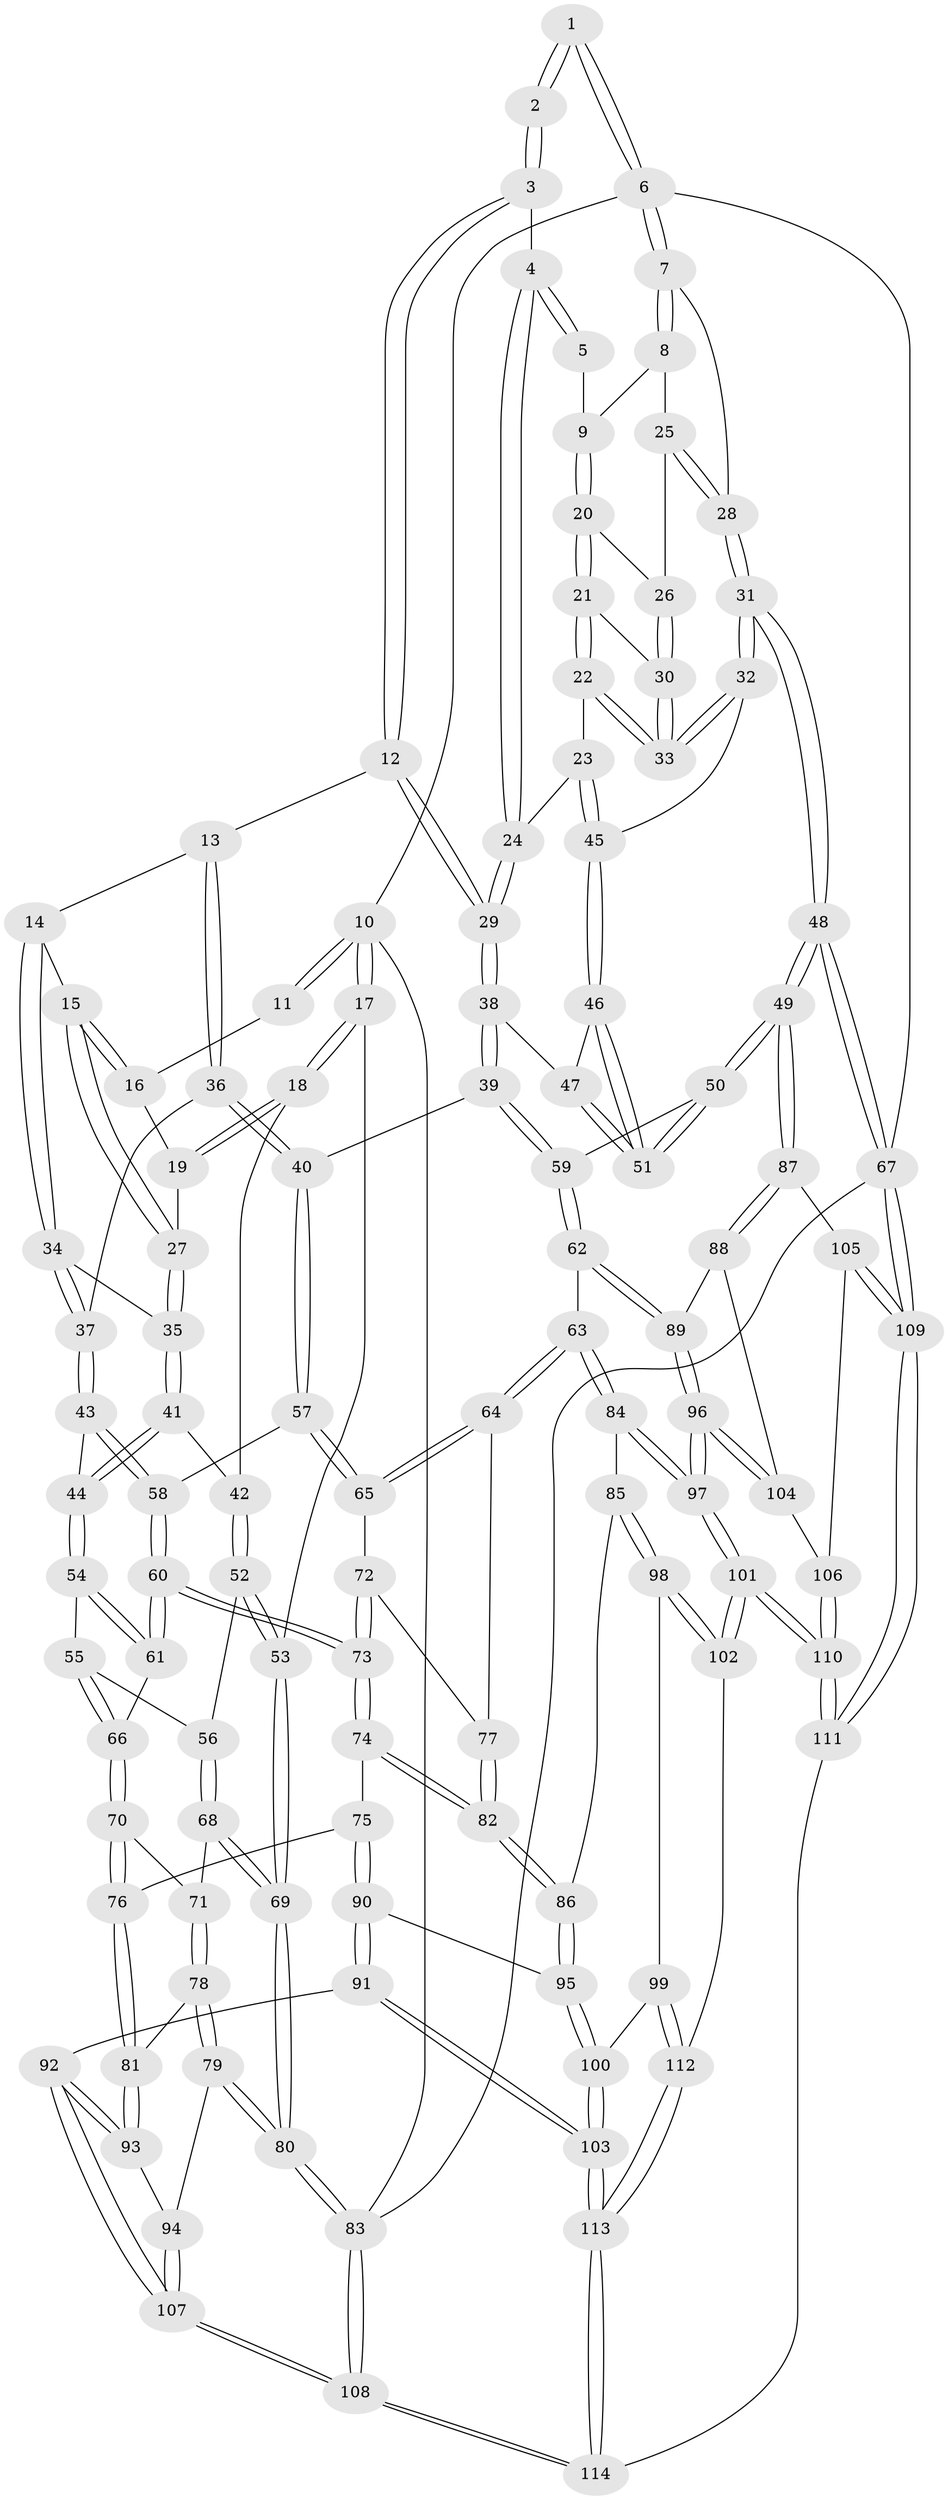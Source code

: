 // Generated by graph-tools (version 1.1) at 2025/38/03/09/25 02:38:35]
// undirected, 114 vertices, 282 edges
graph export_dot {
graph [start="1"]
  node [color=gray90,style=filled];
  1 [pos="+0.7923139784630512+0"];
  2 [pos="+0.44904603031236556+0"];
  3 [pos="+0.47012769401356663+0"];
  4 [pos="+0.6834425965816893+0.10214064080690181"];
  5 [pos="+0.7921704754738077+0"];
  6 [pos="+1+0"];
  7 [pos="+1+0"];
  8 [pos="+0.9029734624440285+0.07353260307944733"];
  9 [pos="+0.8458759135454933+0.0504654019813616"];
  10 [pos="+0+0"];
  11 [pos="+0.3689191854733903+0"];
  12 [pos="+0.505333697514815+0.15147594325146294"];
  13 [pos="+0.5027117414666025+0.1529632194473532"];
  14 [pos="+0.44118299735475053+0.17092529155899008"];
  15 [pos="+0.27244713769563544+0.11217837027302104"];
  16 [pos="+0.2900233827477799+0.005021087069292433"];
  17 [pos="+0+0"];
  18 [pos="+0+0"];
  19 [pos="+0.08015231477643084+0.06786767839177577"];
  20 [pos="+0.8338452510589931+0.08558580983808331"];
  21 [pos="+0.81043327050937+0.1353484888713286"];
  22 [pos="+0.7775326721334436+0.17318067411455854"];
  23 [pos="+0.6993506514420234+0.20450260951868798"];
  24 [pos="+0.6755439314193157+0.20873010730963773"];
  25 [pos="+0.9320857774795753+0.13110778049960678"];
  26 [pos="+0.9144064591065143+0.1522819243911612"];
  27 [pos="+0.22987824822098457+0.17303347792677237"];
  28 [pos="+1+0.16721900479641347"];
  29 [pos="+0.6456188944948983+0.23294851297765176"];
  30 [pos="+0.9071488828563964+0.16782193862790132"];
  31 [pos="+1+0.2933702657554424"];
  32 [pos="+0.9479569955202148+0.29024401702932584"];
  33 [pos="+0.9221439257681189+0.25648486428860556"];
  34 [pos="+0.35261251392601795+0.2657349474032212"];
  35 [pos="+0.2252694172723015+0.2063550681965188"];
  36 [pos="+0.45250950740773915+0.2869471114988422"];
  37 [pos="+0.3795757496413599+0.33960404676541117"];
  38 [pos="+0.6420448403024539+0.30138285639352885"];
  39 [pos="+0.626823601409886+0.3294286612353922"];
  40 [pos="+0.585355252125704+0.36169328115154015"];
  41 [pos="+0.18178495548682416+0.2570902461932578"];
  42 [pos="+0.14370269174124542+0.289564505857228"];
  43 [pos="+0.3789876676650032+0.36535851018471877"];
  44 [pos="+0.3563317917434949+0.38238009638445036"];
  45 [pos="+0.8940565170900634+0.32735379233015444"];
  46 [pos="+0.8794940512572755+0.34545639263073885"];
  47 [pos="+0.6754062176645833+0.31714352715807137"];
  48 [pos="+1+0.6145884384037562"];
  49 [pos="+1+0.6161678163649265"];
  50 [pos="+0.8450785636585119+0.5182603579592464"];
  51 [pos="+0.8426313594557938+0.46106801635462513"];
  52 [pos="+0.13023165579261883+0.33342841032567405"];
  53 [pos="+0+0.38809944187718126"];
  54 [pos="+0.35041875371030184+0.3891123711846372"];
  55 [pos="+0.19924292494069704+0.414988698128743"];
  56 [pos="+0.15580395214908688+0.3963783474301483"];
  57 [pos="+0.5406697581145983+0.40858263379969106"];
  58 [pos="+0.5005128461162501+0.41724174782543055"];
  59 [pos="+0.7491626738980307+0.5684362259650497"];
  60 [pos="+0.4074745975689573+0.5849133046804249"];
  61 [pos="+0.34620150603866817+0.4909812516837118"];
  62 [pos="+0.7349890535552015+0.5863325177593998"];
  63 [pos="+0.6945475936084498+0.6024399802308961"];
  64 [pos="+0.672445482850466+0.5909252683678327"];
  65 [pos="+0.5591487822393523+0.45917596800596966"];
  66 [pos="+0.2513818879860262+0.5000112793511047"];
  67 [pos="+1+1"];
  68 [pos="+0.11063351364659028+0.4904860171723415"];
  69 [pos="+0+0.6859792712876969"];
  70 [pos="+0.2497187531138147+0.5088790348953086"];
  71 [pos="+0.17699139522198593+0.5595178360899056"];
  72 [pos="+0.538221764322665+0.5314523671549847"];
  73 [pos="+0.40829697377419216+0.6001326365176906"];
  74 [pos="+0.40758713493730514+0.60693442497763"];
  75 [pos="+0.3039775779316666+0.6302330143151997"];
  76 [pos="+0.2881514111693777+0.6306073133674854"];
  77 [pos="+0.5690805043360685+0.5825063109276742"];
  78 [pos="+0.19275169673715606+0.6290404652110383"];
  79 [pos="+0.039122954806775044+0.6972908530817392"];
  80 [pos="+0+0.6921122512061034"];
  81 [pos="+0.2577052783669518+0.6441414064506044"];
  82 [pos="+0.43268544943263815+0.6367154033799548"];
  83 [pos="+0+1"];
  84 [pos="+0.6666974018300498+0.6489790034354562"];
  85 [pos="+0.5544708533767118+0.7043448425331562"];
  86 [pos="+0.43761583207386673+0.6481898760906708"];
  87 [pos="+1+0.6926530894451876"];
  88 [pos="+0.9674884504101104+0.7080297999906853"];
  89 [pos="+0.8120217093301914+0.7139200605034522"];
  90 [pos="+0.32419588550815387+0.7478801267268319"];
  91 [pos="+0.2670375850794393+0.8411722535708641"];
  92 [pos="+0.2641998615545818+0.8406312322016652"];
  93 [pos="+0.2330427602256189+0.7956648188842649"];
  94 [pos="+0.17582964990618447+0.7751315178091818"];
  95 [pos="+0.4236062712132778+0.7100024470228409"];
  96 [pos="+0.779846024957578+0.84481349500878"];
  97 [pos="+0.7058887020521878+0.958395785169312"];
  98 [pos="+0.5545793384922637+0.7062612007579098"];
  99 [pos="+0.4361043497060204+0.8212131907843567"];
  100 [pos="+0.425573122357708+0.8139598926906884"];
  101 [pos="+0.7018482154569184+0.971072790939917"];
  102 [pos="+0.5769089094340047+0.8834108017746886"];
  103 [pos="+0.29398446345387996+0.8540766608559965"];
  104 [pos="+0.8726334965756977+0.80637288122506"];
  105 [pos="+0.9297053558913079+0.835307081059607"];
  106 [pos="+0.9284615520176059+0.8356558577221556"];
  107 [pos="+0+1"];
  108 [pos="+0+1"];
  109 [pos="+1+1"];
  110 [pos="+0.7279953663910339+1"];
  111 [pos="+0.7505958609697356+1"];
  112 [pos="+0.496460002905752+0.8683647391736498"];
  113 [pos="+0.3591563095275629+1"];
  114 [pos="+0.3507736068401614+1"];
  1 -- 2;
  1 -- 2;
  1 -- 6;
  1 -- 6;
  2 -- 3;
  2 -- 3;
  3 -- 4;
  3 -- 12;
  3 -- 12;
  4 -- 5;
  4 -- 5;
  4 -- 24;
  4 -- 24;
  5 -- 9;
  6 -- 7;
  6 -- 7;
  6 -- 10;
  6 -- 67;
  7 -- 8;
  7 -- 8;
  7 -- 28;
  8 -- 9;
  8 -- 25;
  9 -- 20;
  9 -- 20;
  10 -- 11;
  10 -- 11;
  10 -- 17;
  10 -- 17;
  10 -- 83;
  11 -- 16;
  12 -- 13;
  12 -- 29;
  12 -- 29;
  13 -- 14;
  13 -- 36;
  13 -- 36;
  14 -- 15;
  14 -- 34;
  14 -- 34;
  15 -- 16;
  15 -- 16;
  15 -- 27;
  15 -- 27;
  16 -- 19;
  17 -- 18;
  17 -- 18;
  17 -- 53;
  18 -- 19;
  18 -- 19;
  18 -- 42;
  19 -- 27;
  20 -- 21;
  20 -- 21;
  20 -- 26;
  21 -- 22;
  21 -- 22;
  21 -- 30;
  22 -- 23;
  22 -- 33;
  22 -- 33;
  23 -- 24;
  23 -- 45;
  23 -- 45;
  24 -- 29;
  24 -- 29;
  25 -- 26;
  25 -- 28;
  25 -- 28;
  26 -- 30;
  26 -- 30;
  27 -- 35;
  27 -- 35;
  28 -- 31;
  28 -- 31;
  29 -- 38;
  29 -- 38;
  30 -- 33;
  30 -- 33;
  31 -- 32;
  31 -- 32;
  31 -- 48;
  31 -- 48;
  32 -- 33;
  32 -- 33;
  32 -- 45;
  34 -- 35;
  34 -- 37;
  34 -- 37;
  35 -- 41;
  35 -- 41;
  36 -- 37;
  36 -- 40;
  36 -- 40;
  37 -- 43;
  37 -- 43;
  38 -- 39;
  38 -- 39;
  38 -- 47;
  39 -- 40;
  39 -- 59;
  39 -- 59;
  40 -- 57;
  40 -- 57;
  41 -- 42;
  41 -- 44;
  41 -- 44;
  42 -- 52;
  42 -- 52;
  43 -- 44;
  43 -- 58;
  43 -- 58;
  44 -- 54;
  44 -- 54;
  45 -- 46;
  45 -- 46;
  46 -- 47;
  46 -- 51;
  46 -- 51;
  47 -- 51;
  47 -- 51;
  48 -- 49;
  48 -- 49;
  48 -- 67;
  48 -- 67;
  49 -- 50;
  49 -- 50;
  49 -- 87;
  49 -- 87;
  50 -- 51;
  50 -- 51;
  50 -- 59;
  52 -- 53;
  52 -- 53;
  52 -- 56;
  53 -- 69;
  53 -- 69;
  54 -- 55;
  54 -- 61;
  54 -- 61;
  55 -- 56;
  55 -- 66;
  55 -- 66;
  56 -- 68;
  56 -- 68;
  57 -- 58;
  57 -- 65;
  57 -- 65;
  58 -- 60;
  58 -- 60;
  59 -- 62;
  59 -- 62;
  60 -- 61;
  60 -- 61;
  60 -- 73;
  60 -- 73;
  61 -- 66;
  62 -- 63;
  62 -- 89;
  62 -- 89;
  63 -- 64;
  63 -- 64;
  63 -- 84;
  63 -- 84;
  64 -- 65;
  64 -- 65;
  64 -- 77;
  65 -- 72;
  66 -- 70;
  66 -- 70;
  67 -- 109;
  67 -- 109;
  67 -- 83;
  68 -- 69;
  68 -- 69;
  68 -- 71;
  69 -- 80;
  69 -- 80;
  70 -- 71;
  70 -- 76;
  70 -- 76;
  71 -- 78;
  71 -- 78;
  72 -- 73;
  72 -- 73;
  72 -- 77;
  73 -- 74;
  73 -- 74;
  74 -- 75;
  74 -- 82;
  74 -- 82;
  75 -- 76;
  75 -- 90;
  75 -- 90;
  76 -- 81;
  76 -- 81;
  77 -- 82;
  77 -- 82;
  78 -- 79;
  78 -- 79;
  78 -- 81;
  79 -- 80;
  79 -- 80;
  79 -- 94;
  80 -- 83;
  80 -- 83;
  81 -- 93;
  81 -- 93;
  82 -- 86;
  82 -- 86;
  83 -- 108;
  83 -- 108;
  84 -- 85;
  84 -- 97;
  84 -- 97;
  85 -- 86;
  85 -- 98;
  85 -- 98;
  86 -- 95;
  86 -- 95;
  87 -- 88;
  87 -- 88;
  87 -- 105;
  88 -- 89;
  88 -- 104;
  89 -- 96;
  89 -- 96;
  90 -- 91;
  90 -- 91;
  90 -- 95;
  91 -- 92;
  91 -- 103;
  91 -- 103;
  92 -- 93;
  92 -- 93;
  92 -- 107;
  92 -- 107;
  93 -- 94;
  94 -- 107;
  94 -- 107;
  95 -- 100;
  95 -- 100;
  96 -- 97;
  96 -- 97;
  96 -- 104;
  96 -- 104;
  97 -- 101;
  97 -- 101;
  98 -- 99;
  98 -- 102;
  98 -- 102;
  99 -- 100;
  99 -- 112;
  99 -- 112;
  100 -- 103;
  100 -- 103;
  101 -- 102;
  101 -- 102;
  101 -- 110;
  101 -- 110;
  102 -- 112;
  103 -- 113;
  103 -- 113;
  104 -- 106;
  105 -- 106;
  105 -- 109;
  105 -- 109;
  106 -- 110;
  106 -- 110;
  107 -- 108;
  107 -- 108;
  108 -- 114;
  108 -- 114;
  109 -- 111;
  109 -- 111;
  110 -- 111;
  110 -- 111;
  111 -- 114;
  112 -- 113;
  112 -- 113;
  113 -- 114;
  113 -- 114;
}
